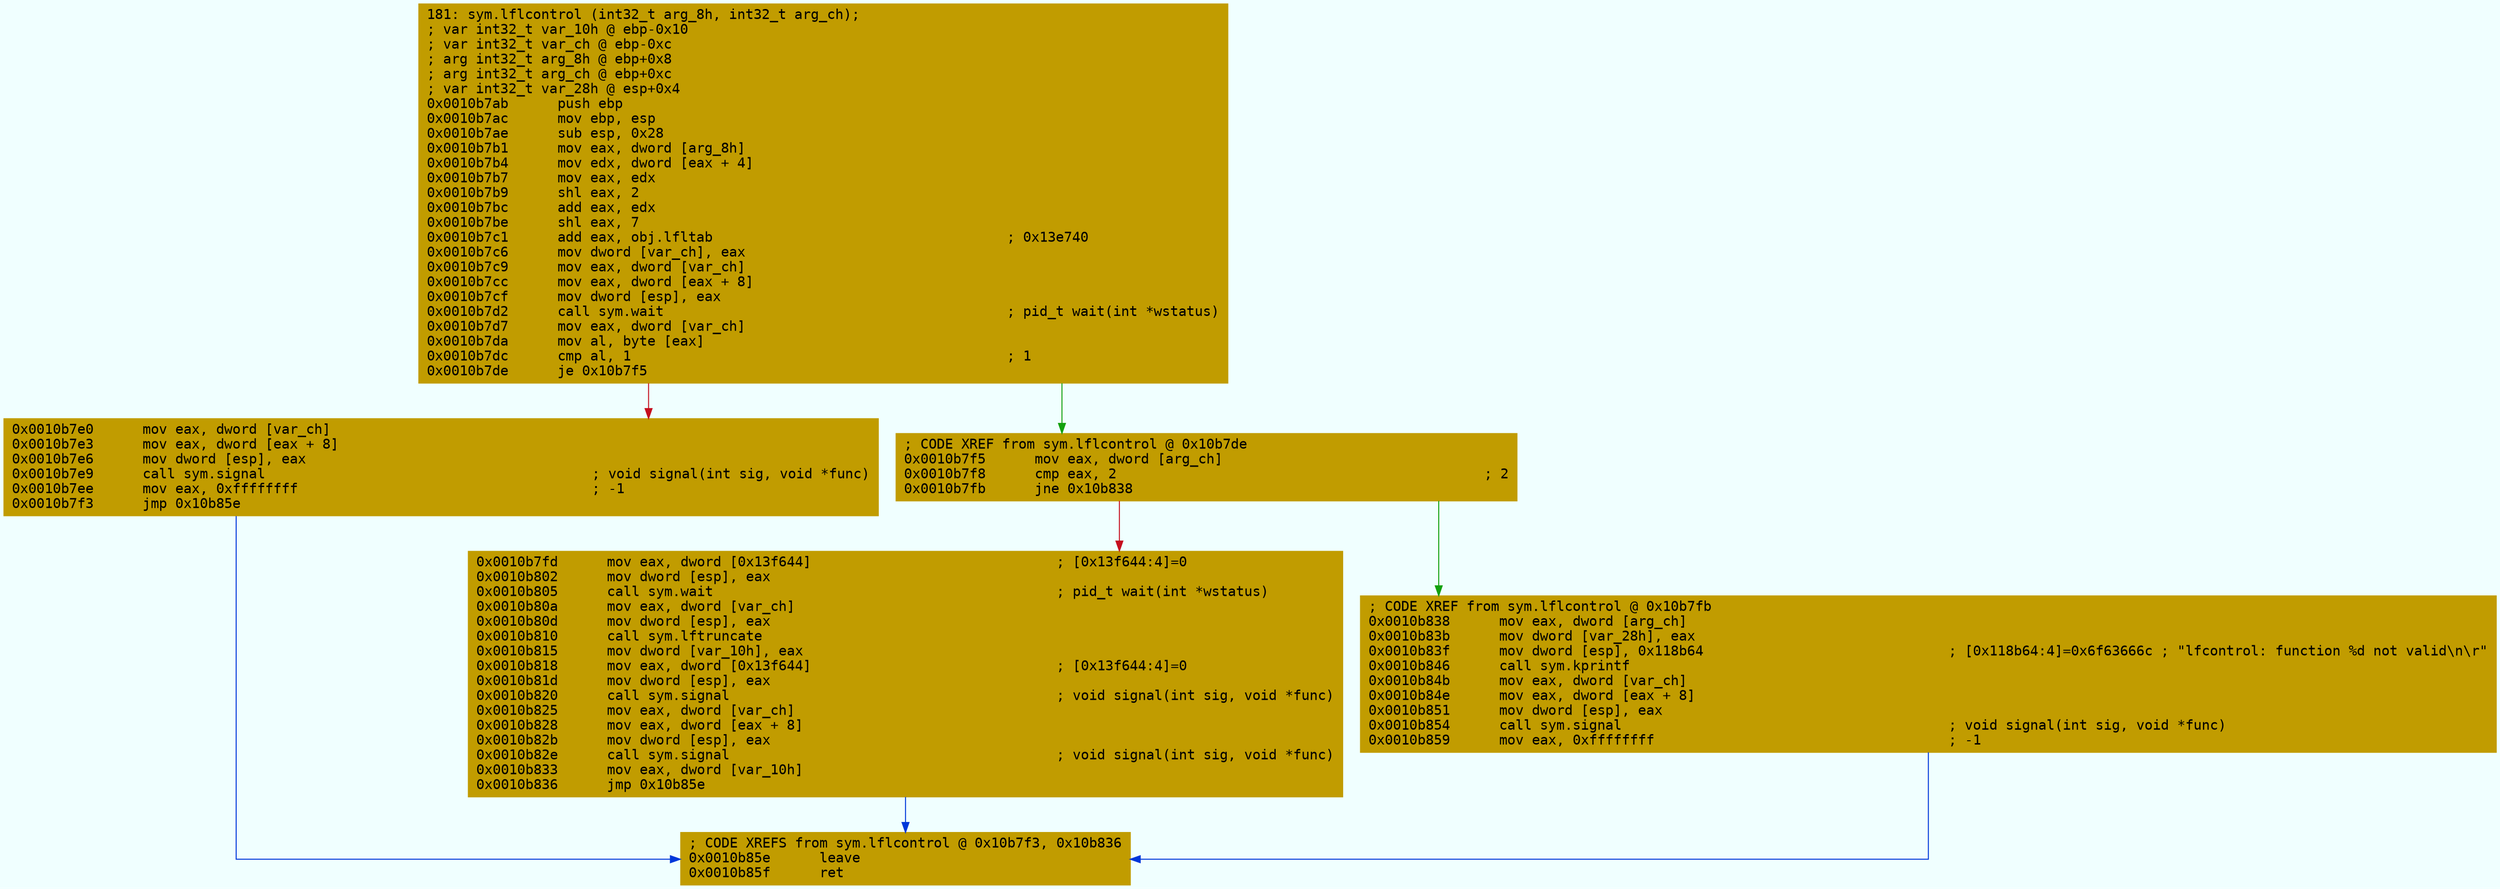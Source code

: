 digraph code {
	graph [bgcolor=azure fontsize=8 fontname="Courier" splines="ortho"];
	node [fillcolor=gray style=filled shape=box];
	edge [arrowhead="normal"];
	"0x0010b7ab" [URL="sym.lflcontrol/0x0010b7ab", fillcolor="#c19c00",color="#c19c00", fontname="Courier",label="181: sym.lflcontrol (int32_t arg_8h, int32_t arg_ch);\l; var int32_t var_10h @ ebp-0x10\l; var int32_t var_ch @ ebp-0xc\l; arg int32_t arg_8h @ ebp+0x8\l; arg int32_t arg_ch @ ebp+0xc\l; var int32_t var_28h @ esp+0x4\l0x0010b7ab      push ebp\l0x0010b7ac      mov ebp, esp\l0x0010b7ae      sub esp, 0x28\l0x0010b7b1      mov eax, dword [arg_8h]\l0x0010b7b4      mov edx, dword [eax + 4]\l0x0010b7b7      mov eax, edx\l0x0010b7b9      shl eax, 2\l0x0010b7bc      add eax, edx\l0x0010b7be      shl eax, 7\l0x0010b7c1      add eax, obj.lfltab                                    ; 0x13e740\l0x0010b7c6      mov dword [var_ch], eax\l0x0010b7c9      mov eax, dword [var_ch]\l0x0010b7cc      mov eax, dword [eax + 8]\l0x0010b7cf      mov dword [esp], eax\l0x0010b7d2      call sym.wait                                          ; pid_t wait(int *wstatus)\l0x0010b7d7      mov eax, dword [var_ch]\l0x0010b7da      mov al, byte [eax]\l0x0010b7dc      cmp al, 1                                              ; 1\l0x0010b7de      je 0x10b7f5\l"]
	"0x0010b7e0" [URL="sym.lflcontrol/0x0010b7e0", fillcolor="#c19c00",color="#c19c00", fontname="Courier",label="0x0010b7e0      mov eax, dword [var_ch]\l0x0010b7e3      mov eax, dword [eax + 8]\l0x0010b7e6      mov dword [esp], eax\l0x0010b7e9      call sym.signal                                        ; void signal(int sig, void *func)\l0x0010b7ee      mov eax, 0xffffffff                                    ; -1\l0x0010b7f3      jmp 0x10b85e\l"]
	"0x0010b7f5" [URL="sym.lflcontrol/0x0010b7f5", fillcolor="#c19c00",color="#c19c00", fontname="Courier",label="; CODE XREF from sym.lflcontrol @ 0x10b7de\l0x0010b7f5      mov eax, dword [arg_ch]\l0x0010b7f8      cmp eax, 2                                             ; 2\l0x0010b7fb      jne 0x10b838\l"]
	"0x0010b7fd" [URL="sym.lflcontrol/0x0010b7fd", fillcolor="#c19c00",color="#c19c00", fontname="Courier",label="0x0010b7fd      mov eax, dword [0x13f644]                              ; [0x13f644:4]=0\l0x0010b802      mov dword [esp], eax\l0x0010b805      call sym.wait                                          ; pid_t wait(int *wstatus)\l0x0010b80a      mov eax, dword [var_ch]\l0x0010b80d      mov dword [esp], eax\l0x0010b810      call sym.lftruncate\l0x0010b815      mov dword [var_10h], eax\l0x0010b818      mov eax, dword [0x13f644]                              ; [0x13f644:4]=0\l0x0010b81d      mov dword [esp], eax\l0x0010b820      call sym.signal                                        ; void signal(int sig, void *func)\l0x0010b825      mov eax, dword [var_ch]\l0x0010b828      mov eax, dword [eax + 8]\l0x0010b82b      mov dword [esp], eax\l0x0010b82e      call sym.signal                                        ; void signal(int sig, void *func)\l0x0010b833      mov eax, dword [var_10h]\l0x0010b836      jmp 0x10b85e\l"]
	"0x0010b838" [URL="sym.lflcontrol/0x0010b838", fillcolor="#c19c00",color="#c19c00", fontname="Courier",label="; CODE XREF from sym.lflcontrol @ 0x10b7fb\l0x0010b838      mov eax, dword [arg_ch]\l0x0010b83b      mov dword [var_28h], eax\l0x0010b83f      mov dword [esp], 0x118b64                              ; [0x118b64:4]=0x6f63666c ; \"lfcontrol: function %d not valid\\n\\r\"\l0x0010b846      call sym.kprintf\l0x0010b84b      mov eax, dword [var_ch]\l0x0010b84e      mov eax, dword [eax + 8]\l0x0010b851      mov dword [esp], eax\l0x0010b854      call sym.signal                                        ; void signal(int sig, void *func)\l0x0010b859      mov eax, 0xffffffff                                    ; -1\l"]
	"0x0010b85e" [URL="sym.lflcontrol/0x0010b85e", fillcolor="#c19c00",color="#c19c00", fontname="Courier",label="; CODE XREFS from sym.lflcontrol @ 0x10b7f3, 0x10b836\l0x0010b85e      leave\l0x0010b85f      ret\l"]
        "0x0010b7ab" -> "0x0010b7f5" [color="#13a10e"];
        "0x0010b7ab" -> "0x0010b7e0" [color="#c50f1f"];
        "0x0010b7e0" -> "0x0010b85e" [color="#0037da"];
        "0x0010b7f5" -> "0x0010b838" [color="#13a10e"];
        "0x0010b7f5" -> "0x0010b7fd" [color="#c50f1f"];
        "0x0010b7fd" -> "0x0010b85e" [color="#0037da"];
        "0x0010b838" -> "0x0010b85e" [color="#0037da"];
}
